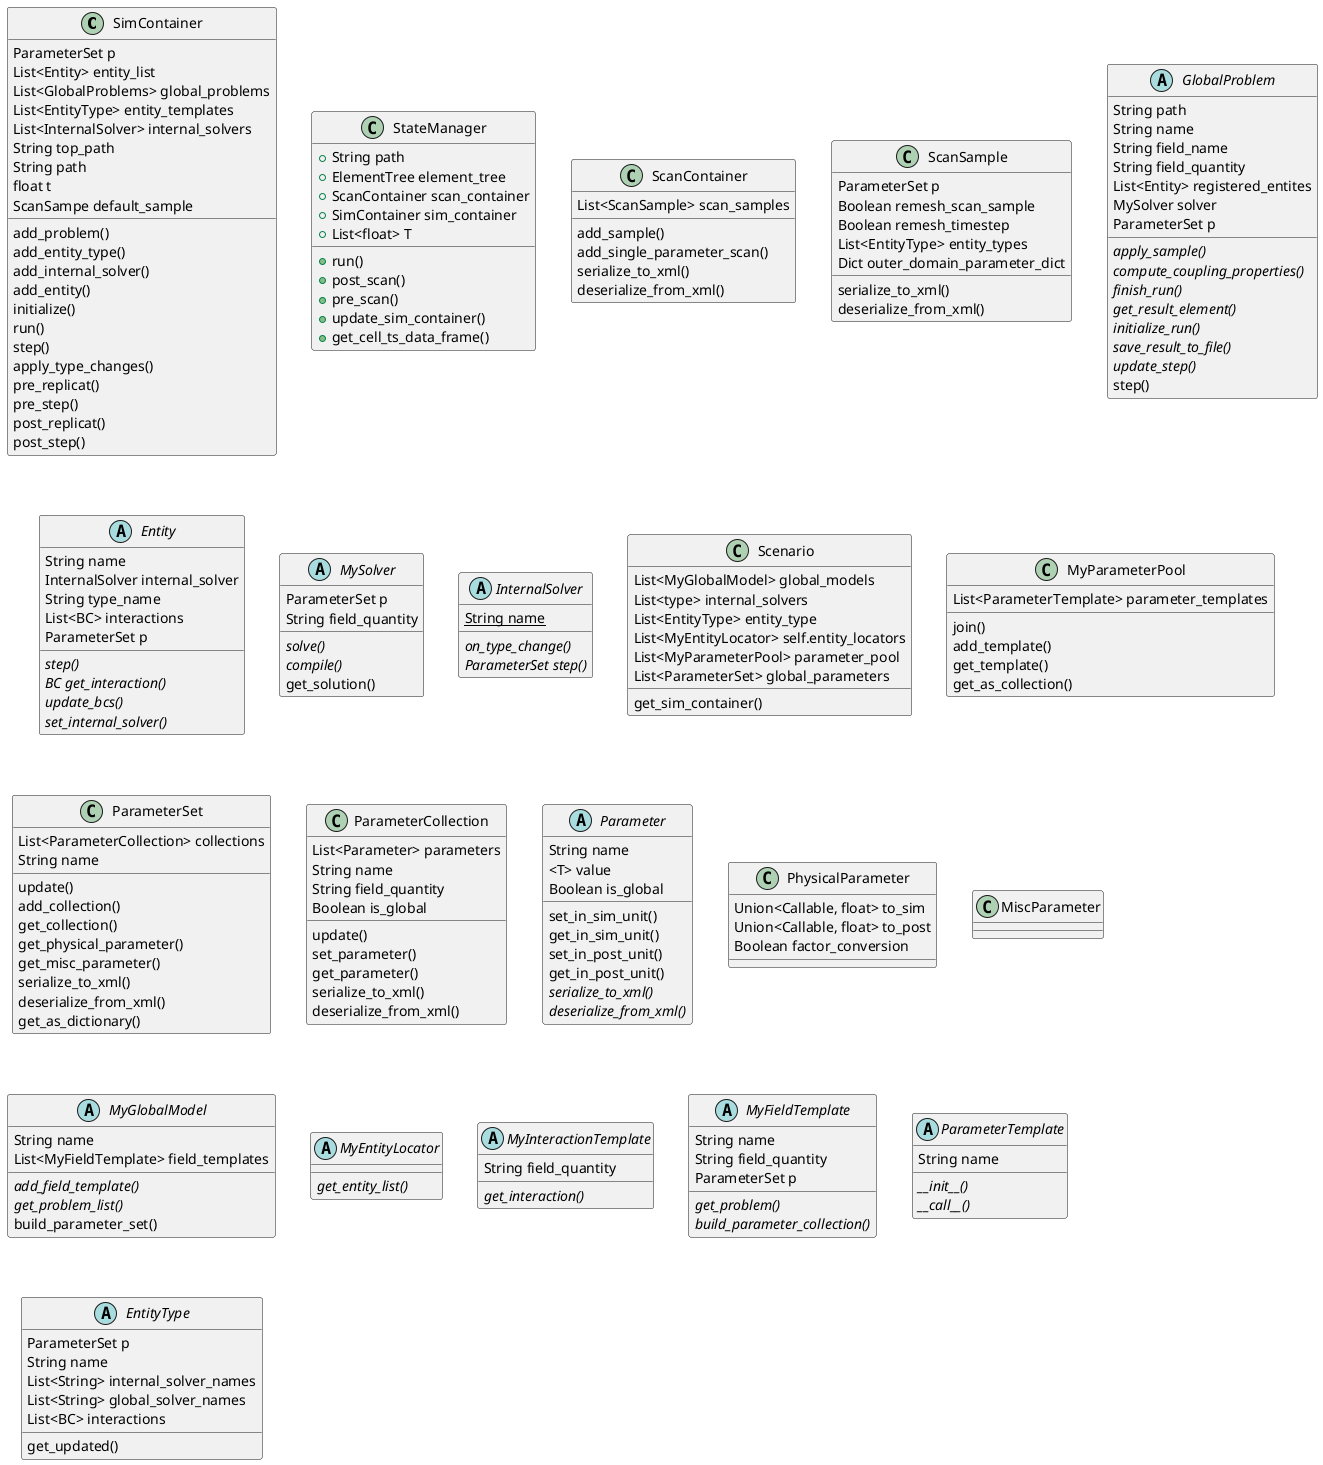 @startuml
    class SimContainer{

        add_problem()
        add_entity_type()
        add_internal_solver()
        add_entity()
        initialize()
        run()
        step()
        apply_type_changes()
        pre_replicat()
        pre_step()
        post_replicat()
        post_step()

        ParameterSet p
        List<Entity> entity_list
        List<GlobalProblems> global_problems
        List<EntityType> entity_templates
        List<InternalSolver> internal_solvers
        String top_path
        String path
        float t
        ScanSampe default_sample

    }

    class StateManager{
        + run()
        + post_scan()
        + pre_scan()
        + update_sim_container()
        + get_cell_ts_data_frame()

        + String path
        + ElementTree element_tree
        + ScanContainer scan_container
        + SimContainer sim_container
        + List<float> T
    }

    class ScanContainer{

        add_sample()
        add_single_parameter_scan()
        serialize_to_xml()
        deserialize_from_xml()

        List<ScanSample> scan_samples
    }

    class ScanSample {

        serialize_to_xml()
        deserialize_from_xml()

        ParameterSet p
        Boolean remesh_scan_sample
        Boolean remesh_timestep
        List<EntityType> entity_types
        Dict outer_domain_parameter_dict
    }

    abstract class GlobalProblem {
         {abstract} apply_sample()
         {abstract} compute_coupling_properties()
         {abstract} finish_run()
         {abstract} get_result_element()
         {abstract} initialize_run()
         {abstract} save_result_to_file()
         {abstract} update_step()
         step()

         String path
         String name
         String field_name
         String field_quantity
         List<Entity> registered_entites
         MySolver solver
         ParameterSet p

    }
    abstract class Entity{
        {abstract} step()
        {abstract} BC get_interaction()
        {abstract} update_bcs()
        {abstract} set_internal_solver()

        String name
        InternalSolver internal_solver
        String type_name
        List<BC> interactions
        ParameterSet p
    }

    abstract class MySolver {
        {abstract} solve()
        {abstract} compile()
        get_solution()

        ParameterSet p
        String field_quantity
    }
    abstract class InternalSolver {
        {static} String name

        {abstract} on_type_change()
        {abstract} ParameterSet step()
    }

    class Scenario{
        get_sim_container()

        List<MyGlobalModel> global_models
        List<type> internal_solvers
        List<EntityType> entity_type
        List<MyEntityLocator> self.entity_locators
        List<MyParameterPool> parameter_pool
        List<ParameterSet> global_parameters
    }


    class MyParameterPool{
        join()
        add_template()
        get_template()
        get_as_collection()

        List<ParameterTemplate> parameter_templates
    }

    class ParameterSet{
        update()
        add_collection()
        get_collection()
        get_physical_parameter()
        get_misc_parameter()
        serialize_to_xml()
        deserialize_from_xml()
        get_as_dictionary()

        List<ParameterCollection> collections
        String name
    }

    class ParameterCollection{

        update()
        set_parameter()
        get_parameter()
        serialize_to_xml()
        deserialize_from_xml()

        List<Parameter> parameters
        String name
        String field_quantity
        Boolean is_global

    }

    abstract class Parameter{

        set_in_sim_unit()
        get_in_sim_unit()
        set_in_post_unit()
        get_in_post_unit()
        {abstract} serialize_to_xml()
        {abstract} deserialize_from_xml()

        String name
        <T> value
        Boolean is_global
    }

    class PhysicalParameter{

        Union<Callable, float> to_sim
        Union<Callable, float> to_post
        Boolean factor_conversion

    }
    class MiscParameter{

    }



    abstract class MyGlobalModel{

        {abstract} add_field_template()
        {abstract} get_problem_list()
        build_parameter_set()

        String name
        List<MyFieldTemplate> field_templates

    }
    abstract class MyEntityLocator{
        {abstract} get_entity_list()
    }
    abstract class MyInteractionTemplate{

        {abstract} get_interaction()

        String field_quantity
    }
    abstract class MyFieldTemplate{
        {abstract} get_problem()
        {abstract} build_parameter_collection()

        String name
        String field_quantity
        ParameterSet p
    }
    abstract class ParameterTemplate{

        {abstract} __init__()
        {abstract} __call__()

        String name
    }
    abstract class EntityType{

        get_updated()
        ParameterSet p
        String name
        List<String> internal_solver_names
        List<String> global_solver_names
        List<BC> interactions
    }

@enduml